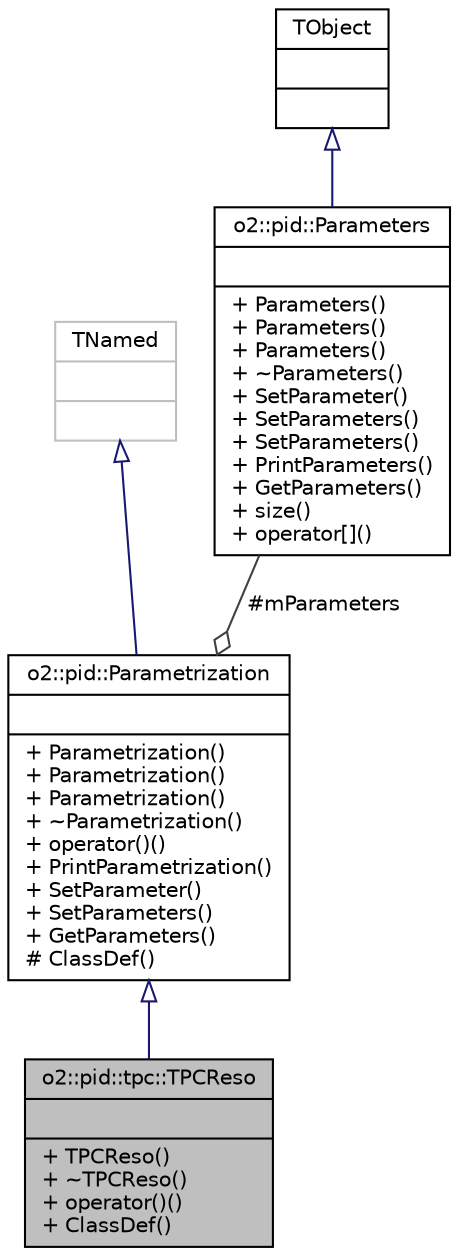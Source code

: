 digraph "o2::pid::tpc::TPCReso"
{
 // INTERACTIVE_SVG=YES
  bgcolor="transparent";
  edge [fontname="Helvetica",fontsize="10",labelfontname="Helvetica",labelfontsize="10"];
  node [fontname="Helvetica",fontsize="10",shape=record];
  Node3 [label="{o2::pid::tpc::TPCReso\n||+ TPCReso()\l+ ~TPCReso()\l+ operator()()\l+ ClassDef()\l}",height=0.2,width=0.4,color="black", fillcolor="grey75", style="filled", fontcolor="black"];
  Node4 -> Node3 [dir="back",color="midnightblue",fontsize="10",style="solid",arrowtail="onormal",fontname="Helvetica"];
  Node4 [label="{o2::pid::Parametrization\n||+ Parametrization()\l+ Parametrization()\l+ Parametrization()\l+ ~Parametrization()\l+ operator()()\l+ PrintParametrization()\l+ SetParameter()\l+ SetParameters()\l+ GetParameters()\l# ClassDef()\l}",height=0.2,width=0.4,color="black",URL="$de/dbd/classo2_1_1pid_1_1Parametrization.html",tooltip="Class to handle the parameters and the parametrization of a given detector response. "];
  Node5 -> Node4 [dir="back",color="midnightblue",fontsize="10",style="solid",arrowtail="onormal",fontname="Helvetica"];
  Node5 [label="{TNamed\n||}",height=0.2,width=0.4,color="grey75"];
  Node6 -> Node4 [color="grey25",fontsize="10",style="solid",label=" #mParameters" ,arrowhead="odiamond",fontname="Helvetica"];
  Node6 [label="{o2::pid::Parameters\n||+ Parameters()\l+ Parameters()\l+ Parameters()\l+ ~Parameters()\l+ SetParameter()\l+ SetParameters()\l+ SetParameters()\l+ PrintParameters()\l+ GetParameters()\l+ size()\l+ operator[]()\l}",height=0.2,width=0.4,color="black",URL="$df/df1/classo2_1_1pid_1_1Parameters.html",tooltip="Class to handle the parameters of a given detector response. "];
  Node7 -> Node6 [dir="back",color="midnightblue",fontsize="10",style="solid",arrowtail="onormal",fontname="Helvetica"];
  Node7 [label="{TObject\n||}",height=0.2,width=0.4,color="black",URL="$d5/d0f/classTObject.html"];
}
